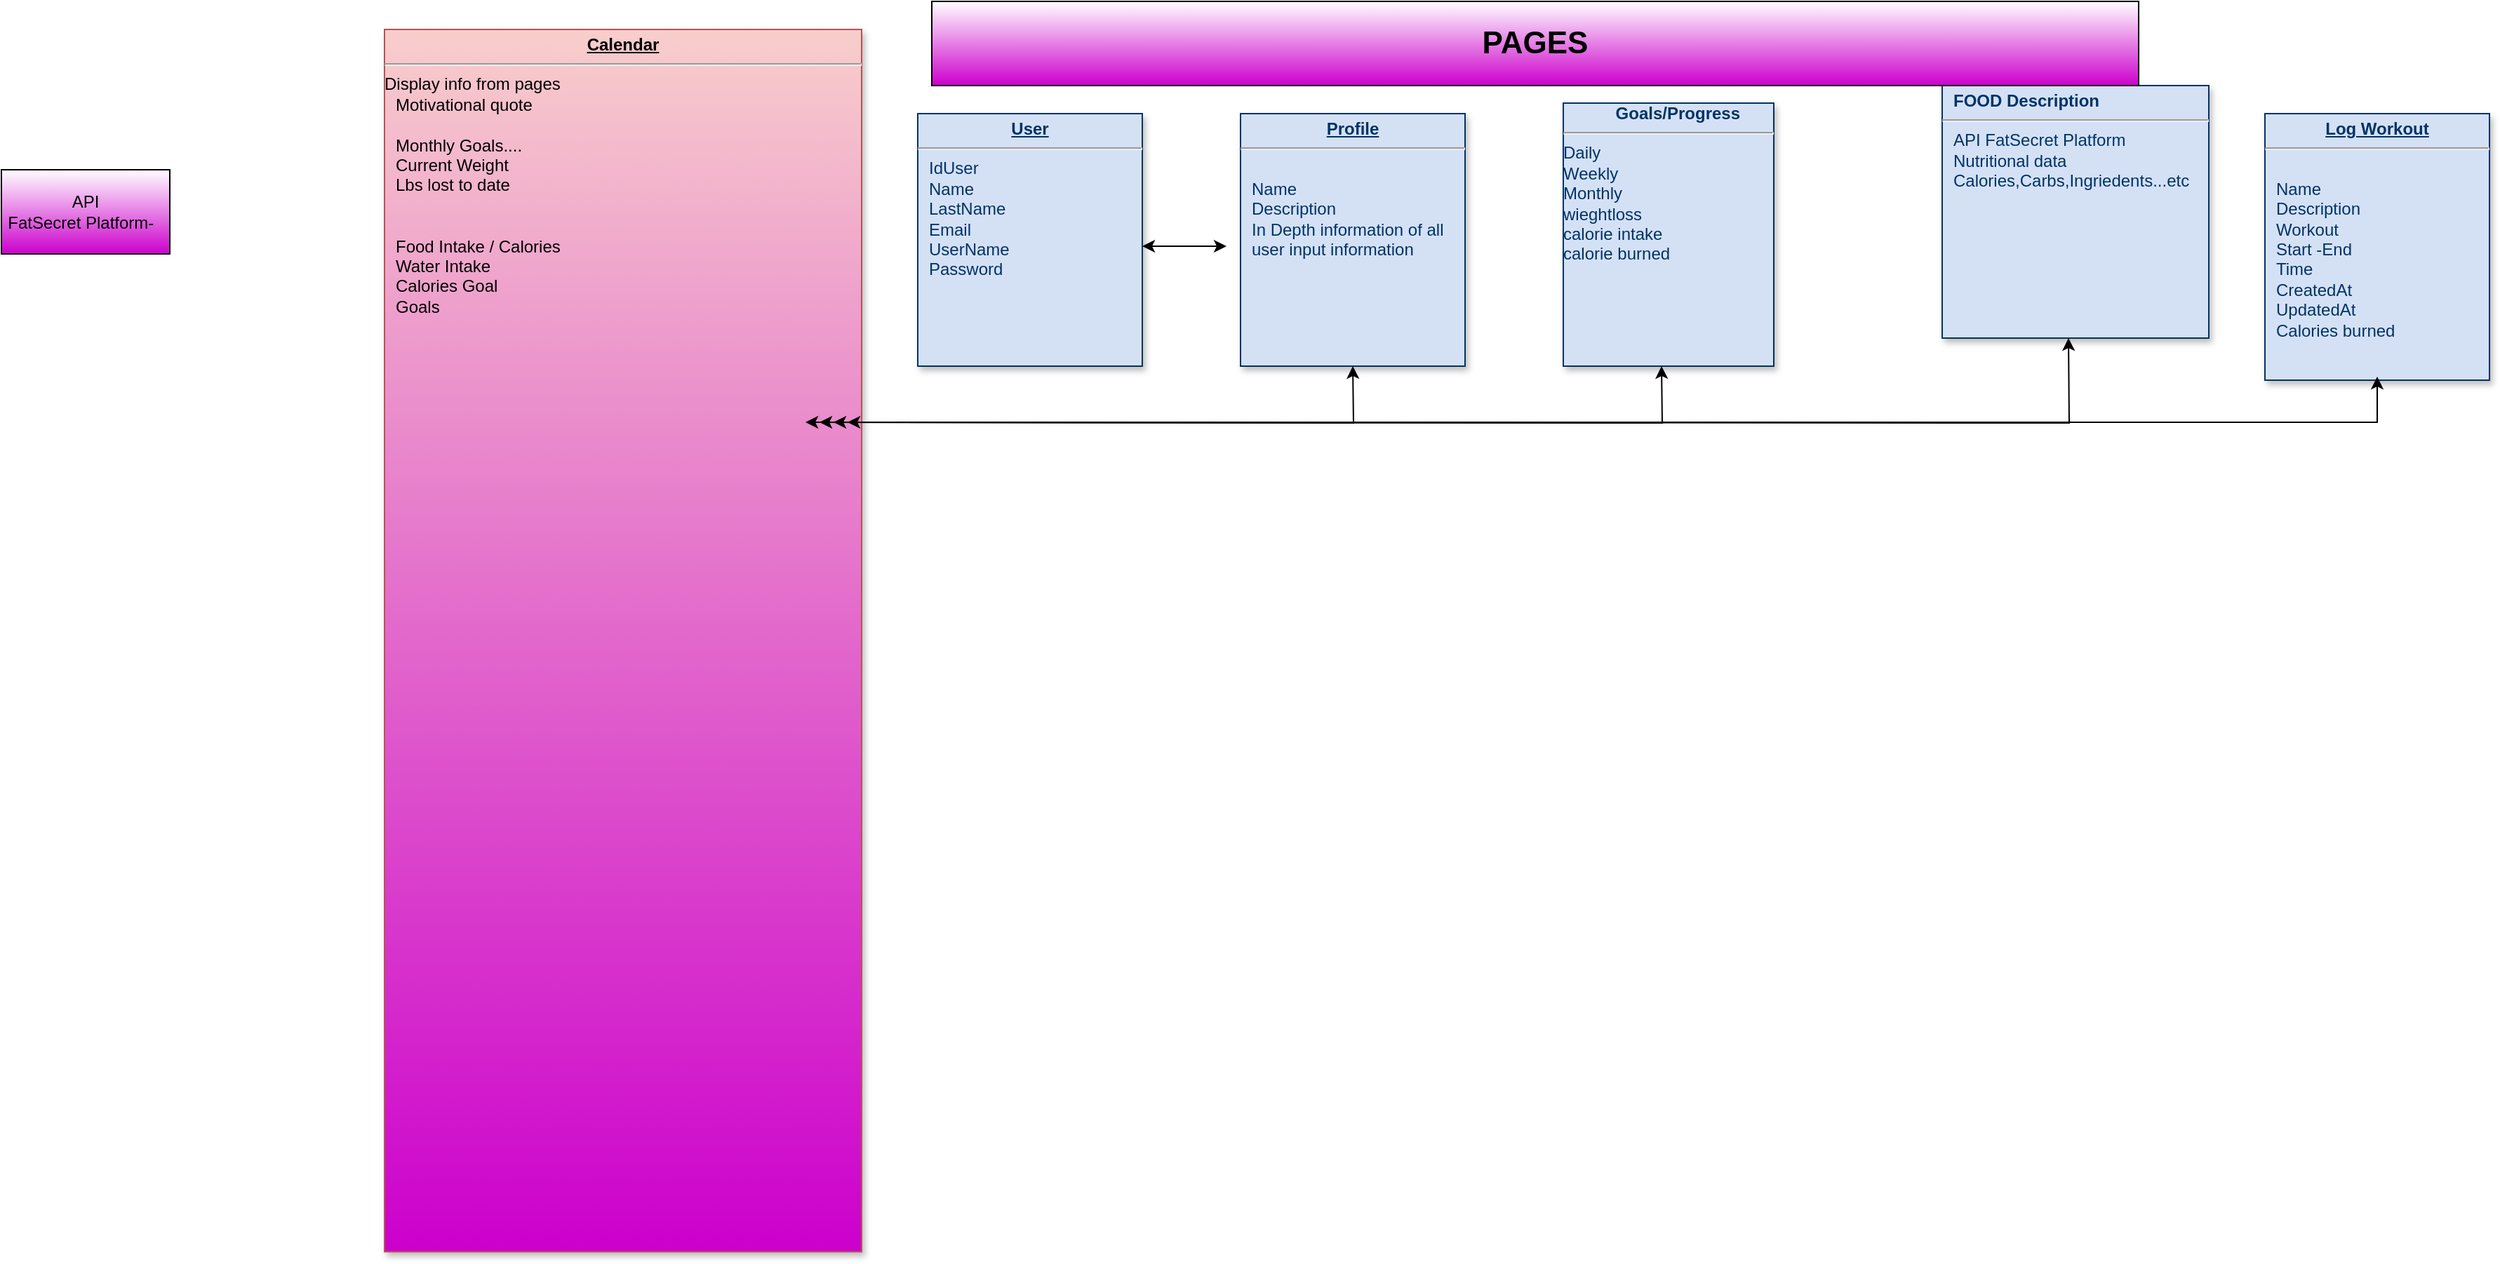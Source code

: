 <mxfile version="15.4.3" type="github">
  <diagram name="Page-1" id="efa7a0a1-bf9b-a30e-e6df-94a7791c09e9">
    <mxGraphModel dx="2907" dy="1122" grid="1" gridSize="10" guides="1" tooltips="1" connect="1" arrows="1" fold="1" page="1" pageScale="1" pageWidth="826" pageHeight="1169" background="none" math="0" shadow="0">
      <root>
        <mxCell id="0" />
        <mxCell id="1" parent="0" />
        <mxCell id="19" value="&lt;p style=&quot;margin: 0px ; margin-top: 4px ; text-align: center ; text-decoration: underline&quot;&gt;&lt;/p&gt;&lt;p style=&quot;margin: 0px ; margin-left: 8px&quot;&gt;&lt;span&gt;&lt;b&gt;FOOD Description&lt;/b&gt;&lt;/span&gt;&lt;/p&gt;&lt;hr&gt;&lt;p style=&quot;margin: 0px ; margin-left: 8px&quot;&gt;&lt;span&gt;API FatSecret Platform&lt;/span&gt;&lt;/p&gt;&lt;p style=&quot;margin: 0px ; margin-left: 8px&quot;&gt;Nutritional data&lt;/p&gt;&lt;p style=&quot;margin: 0px ; margin-left: 8px&quot;&gt;Calories,Carbs,Ingriedents...etc&lt;/p&gt;" style="verticalAlign=top;align=left;overflow=fill;fontSize=12;fontFamily=Helvetica;html=1;strokeColor=#003366;shadow=1;fillColor=#D4E1F5;fontColor=#003366" parent="1" vertex="1">
          <mxGeometry x="970" y="60" width="190" height="180" as="geometry" />
        </mxCell>
        <mxCell id="20" value="&lt;b&gt;&amp;nbsp; &amp;nbsp; Goals/Progress&lt;/b&gt;&lt;hr style=&quot;text-align: left&quot;&gt;&lt;div style=&quot;text-align: left&quot;&gt;Daily&lt;/div&gt;&lt;div style=&quot;text-align: left&quot;&gt;Weekly&lt;/div&gt;&lt;div style=&quot;text-align: left&quot;&gt;Monthly&lt;/div&gt;&lt;div style=&quot;text-align: left&quot;&gt;wieghtloss&lt;/div&gt;&lt;div style=&quot;text-align: left&quot;&gt;calorie intake&lt;/div&gt;&lt;div style=&quot;text-align: left&quot;&gt;calorie burned&lt;/div&gt;" style="verticalAlign=top;align=center;overflow=fill;fontSize=12;fontFamily=Helvetica;html=1;strokeColor=#003366;shadow=1;fillColor=#D4E1F5;fontColor=#003366" parent="1" vertex="1">
          <mxGeometry x="700" y="72.5" width="150" height="187.5" as="geometry" />
        </mxCell>
        <object label="&lt;p style=&quot;margin: 0px ; margin-top: 4px ; text-align: center ; text-decoration: underline&quot;&gt;&lt;strong&gt;Calendar&lt;/strong&gt;&lt;/p&gt;&lt;hr&gt;Display info from pages&lt;p style=&quot;margin: 0px ; margin-left: 8px&quot;&gt;Motivational quote&lt;/p&gt;&lt;p style=&quot;margin: 0px ; margin-left: 8px&quot;&gt;&lt;br&gt;&lt;/p&gt;&lt;p style=&quot;margin: 0px ; margin-left: 8px&quot;&gt;Monthly Goals....&lt;/p&gt;&lt;p style=&quot;margin: 0px ; margin-left: 8px&quot;&gt;Current Weight&lt;/p&gt;&lt;p style=&quot;margin: 0px ; margin-left: 8px&quot;&gt;Lbs lost to date&lt;/p&gt;&lt;p style=&quot;margin: 0px ; margin-left: 8px&quot;&gt;&lt;br&gt;&lt;/p&gt;&lt;p style=&quot;margin: 0px ; margin-left: 8px&quot;&gt;&lt;br&gt;&lt;/p&gt;&lt;p style=&quot;margin: 0px ; margin-left: 8px&quot;&gt;Food Intake / Calories&amp;nbsp;&lt;/p&gt;&lt;p style=&quot;margin: 0px ; margin-left: 8px&quot;&gt;Water Intake&lt;/p&gt;&lt;p style=&quot;margin: 0px ; margin-left: 8px&quot;&gt;Calories Goal&lt;/p&gt;&lt;p style=&quot;margin: 0px ; margin-left: 8px&quot;&gt;Goals&lt;/p&gt;&lt;p style=&quot;margin: 0px ; margin-left: 8px&quot;&gt;&lt;br&gt;&lt;/p&gt;&lt;p style=&quot;margin: 0px ; margin-left: 8px&quot;&gt;&lt;br&gt;&lt;/p&gt;" FoodIntake="food/Calories- use api to find specific calorie specs" id="21">
          <mxCell style="verticalAlign=top;align=left;overflow=fill;fontSize=12;fontFamily=Helvetica;html=1;strokeColor=#b85450;shadow=1;fillColor=#f8cecc;gradientColor=#CC00CC;" parent="1" vertex="1">
            <mxGeometry x="-140" y="20.0" width="340" height="871.25" as="geometry" />
          </mxCell>
        </object>
        <mxCell id="22" value="&lt;p style=&quot;margin: 0px ; margin-top: 4px ; text-align: center ; text-decoration: underline&quot;&gt;&lt;strong&gt;User&lt;/strong&gt;&lt;/p&gt;&lt;hr&gt;&lt;p style=&quot;margin: 0px ; margin-left: 8px&quot;&gt;IdUser&lt;/p&gt;&lt;p style=&quot;margin: 0px ; margin-left: 8px&quot;&gt;Name&lt;/p&gt;&lt;p style=&quot;margin: 0px ; margin-left: 8px&quot;&gt;LastName&lt;/p&gt;&lt;p style=&quot;margin: 0px ; margin-left: 8px&quot;&gt;Email&lt;/p&gt;&lt;p style=&quot;margin: 0px ; margin-left: 8px&quot;&gt;UserName&lt;/p&gt;&lt;p style=&quot;margin: 0px ; margin-left: 8px&quot;&gt;Password&lt;/p&gt;&lt;p style=&quot;margin: 0px ; margin-left: 8px&quot;&gt;&lt;br&gt;&lt;/p&gt;" style="verticalAlign=top;align=left;overflow=fill;fontSize=12;fontFamily=Helvetica;html=1;strokeColor=#003366;shadow=1;fillColor=#D4E1F5;fontColor=#003366" parent="1" vertex="1">
          <mxGeometry x="240" y="80.0" width="160.0" height="180" as="geometry" />
        </mxCell>
        <mxCell id="28" value="&lt;p style=&quot;margin: 0px ; margin-top: 4px ; text-align: center ; text-decoration: underline&quot;&gt;&lt;strong&gt;Profile&lt;/strong&gt;&lt;/p&gt;&lt;hr&gt;&lt;p style=&quot;margin: 0px ; margin-left: 8px&quot;&gt;&lt;br&gt;&lt;/p&gt;&lt;p style=&quot;margin: 0px ; margin-left: 8px&quot;&gt;Name&lt;/p&gt;&lt;p style=&quot;margin: 0px ; margin-left: 8px&quot;&gt;Description&lt;/p&gt;&lt;p style=&quot;margin: 0px ; margin-left: 8px&quot;&gt;In Depth information of all&lt;/p&gt;&lt;p style=&quot;margin: 0px ; margin-left: 8px&quot;&gt;user input information&lt;/p&gt;" style="verticalAlign=top;align=left;overflow=fill;fontSize=12;fontFamily=Helvetica;html=1;strokeColor=#003366;shadow=1;fillColor=#D4E1F5;fontColor=#003366" parent="1" vertex="1">
          <mxGeometry x="470" y="80.0" width="160" height="180" as="geometry" />
        </mxCell>
        <mxCell id="35" value="&lt;p style=&quot;margin: 0px ; margin-top: 4px ; text-align: center ; text-decoration: underline&quot;&gt;&lt;b&gt;Log Workout&lt;/b&gt;&lt;/p&gt;&lt;hr&gt;&lt;p style=&quot;margin: 0px ; margin-left: 8px&quot;&gt;&lt;br&gt;&lt;/p&gt;&lt;p style=&quot;margin: 0px ; margin-left: 8px&quot;&gt;Name&lt;/p&gt;&lt;p style=&quot;margin: 0px ; margin-left: 8px&quot;&gt;Description&lt;/p&gt;&lt;p style=&quot;margin: 0px ; margin-left: 8px&quot;&gt;Workout&lt;/p&gt;&lt;p style=&quot;margin: 0px ; margin-left: 8px&quot;&gt;Start -End&lt;/p&gt;&lt;p style=&quot;margin: 0px ; margin-left: 8px&quot;&gt;Time&lt;/p&gt;&lt;p style=&quot;margin: 0px ; margin-left: 8px&quot;&gt;CreatedAt&lt;/p&gt;&lt;p style=&quot;margin: 0px ; margin-left: 8px&quot;&gt;UpdatedAt&lt;/p&gt;&lt;p style=&quot;margin: 0px ; margin-left: 8px&quot;&gt;Calories burned&lt;/p&gt;" style="verticalAlign=top;align=left;overflow=fill;fontSize=12;fontFamily=Helvetica;html=1;strokeColor=#003366;shadow=1;fillColor=#D4E1F5;fontColor=#003366" parent="1" vertex="1">
          <mxGeometry x="1200" y="80.0" width="160" height="190" as="geometry" />
        </mxCell>
        <mxCell id="1tFLNnEglhNYscL3TVoK-114" value="API&lt;br&gt;FatSecret Platform-&amp;nbsp;&amp;nbsp;" style="whiteSpace=wrap;html=1;gradientColor=#CC00CC;" vertex="1" parent="1">
          <mxGeometry x="-413" y="120" width="120" height="60" as="geometry" />
        </mxCell>
        <mxCell id="1tFLNnEglhNYscL3TVoK-116" value="&lt;b&gt;&lt;font style=&quot;font-size: 22px&quot;&gt;PAGES&lt;/font&gt;&lt;/b&gt;" style="rounded=0;whiteSpace=wrap;html=1;gradientColor=#CC00CC;" vertex="1" parent="1">
          <mxGeometry x="250" width="860" height="60" as="geometry" />
        </mxCell>
        <mxCell id="1tFLNnEglhNYscL3TVoK-119" value="" style="endArrow=classic;startArrow=classic;html=1;rounded=0;fontSize=22;edgeStyle=orthogonalEdgeStyle;" edge="1" parent="1">
          <mxGeometry width="50" height="50" relative="1" as="geometry">
            <mxPoint x="160" y="300" as="sourcePoint" />
            <mxPoint x="550" y="260" as="targetPoint" />
          </mxGeometry>
        </mxCell>
        <mxCell id="1tFLNnEglhNYscL3TVoK-120" value="" style="endArrow=classic;startArrow=classic;html=1;rounded=0;fontSize=22;edgeStyle=orthogonalEdgeStyle;" edge="1" parent="1">
          <mxGeometry width="50" height="50" relative="1" as="geometry">
            <mxPoint x="400" y="174.5" as="sourcePoint" />
            <mxPoint x="460" y="174.5" as="targetPoint" />
          </mxGeometry>
        </mxCell>
        <mxCell id="1tFLNnEglhNYscL3TVoK-121" value="" style="endArrow=classic;startArrow=classic;html=1;rounded=0;fontSize=22;edgeStyle=orthogonalEdgeStyle;" edge="1" parent="1">
          <mxGeometry width="50" height="50" relative="1" as="geometry">
            <mxPoint x="170" y="300" as="sourcePoint" />
            <mxPoint x="770" y="260" as="targetPoint" />
          </mxGeometry>
        </mxCell>
        <mxCell id="1tFLNnEglhNYscL3TVoK-123" value="" style="endArrow=classic;startArrow=classic;html=1;rounded=0;fontSize=22;edgeStyle=orthogonalEdgeStyle;" edge="1" parent="1">
          <mxGeometry width="50" height="50" relative="1" as="geometry">
            <mxPoint x="180" y="300" as="sourcePoint" />
            <mxPoint x="1280" y="267.5" as="targetPoint" />
            <Array as="points">
              <mxPoint x="1230" y="300" />
              <mxPoint x="1280" y="300" />
            </Array>
          </mxGeometry>
        </mxCell>
        <mxCell id="1tFLNnEglhNYscL3TVoK-124" value="" style="endArrow=classic;startArrow=classic;html=1;rounded=0;fontSize=22;edgeStyle=orthogonalEdgeStyle;" edge="1" parent="1">
          <mxGeometry width="50" height="50" relative="1" as="geometry">
            <mxPoint x="190" y="300" as="sourcePoint" />
            <mxPoint x="1060" y="240" as="targetPoint" />
          </mxGeometry>
        </mxCell>
      </root>
    </mxGraphModel>
  </diagram>
</mxfile>
